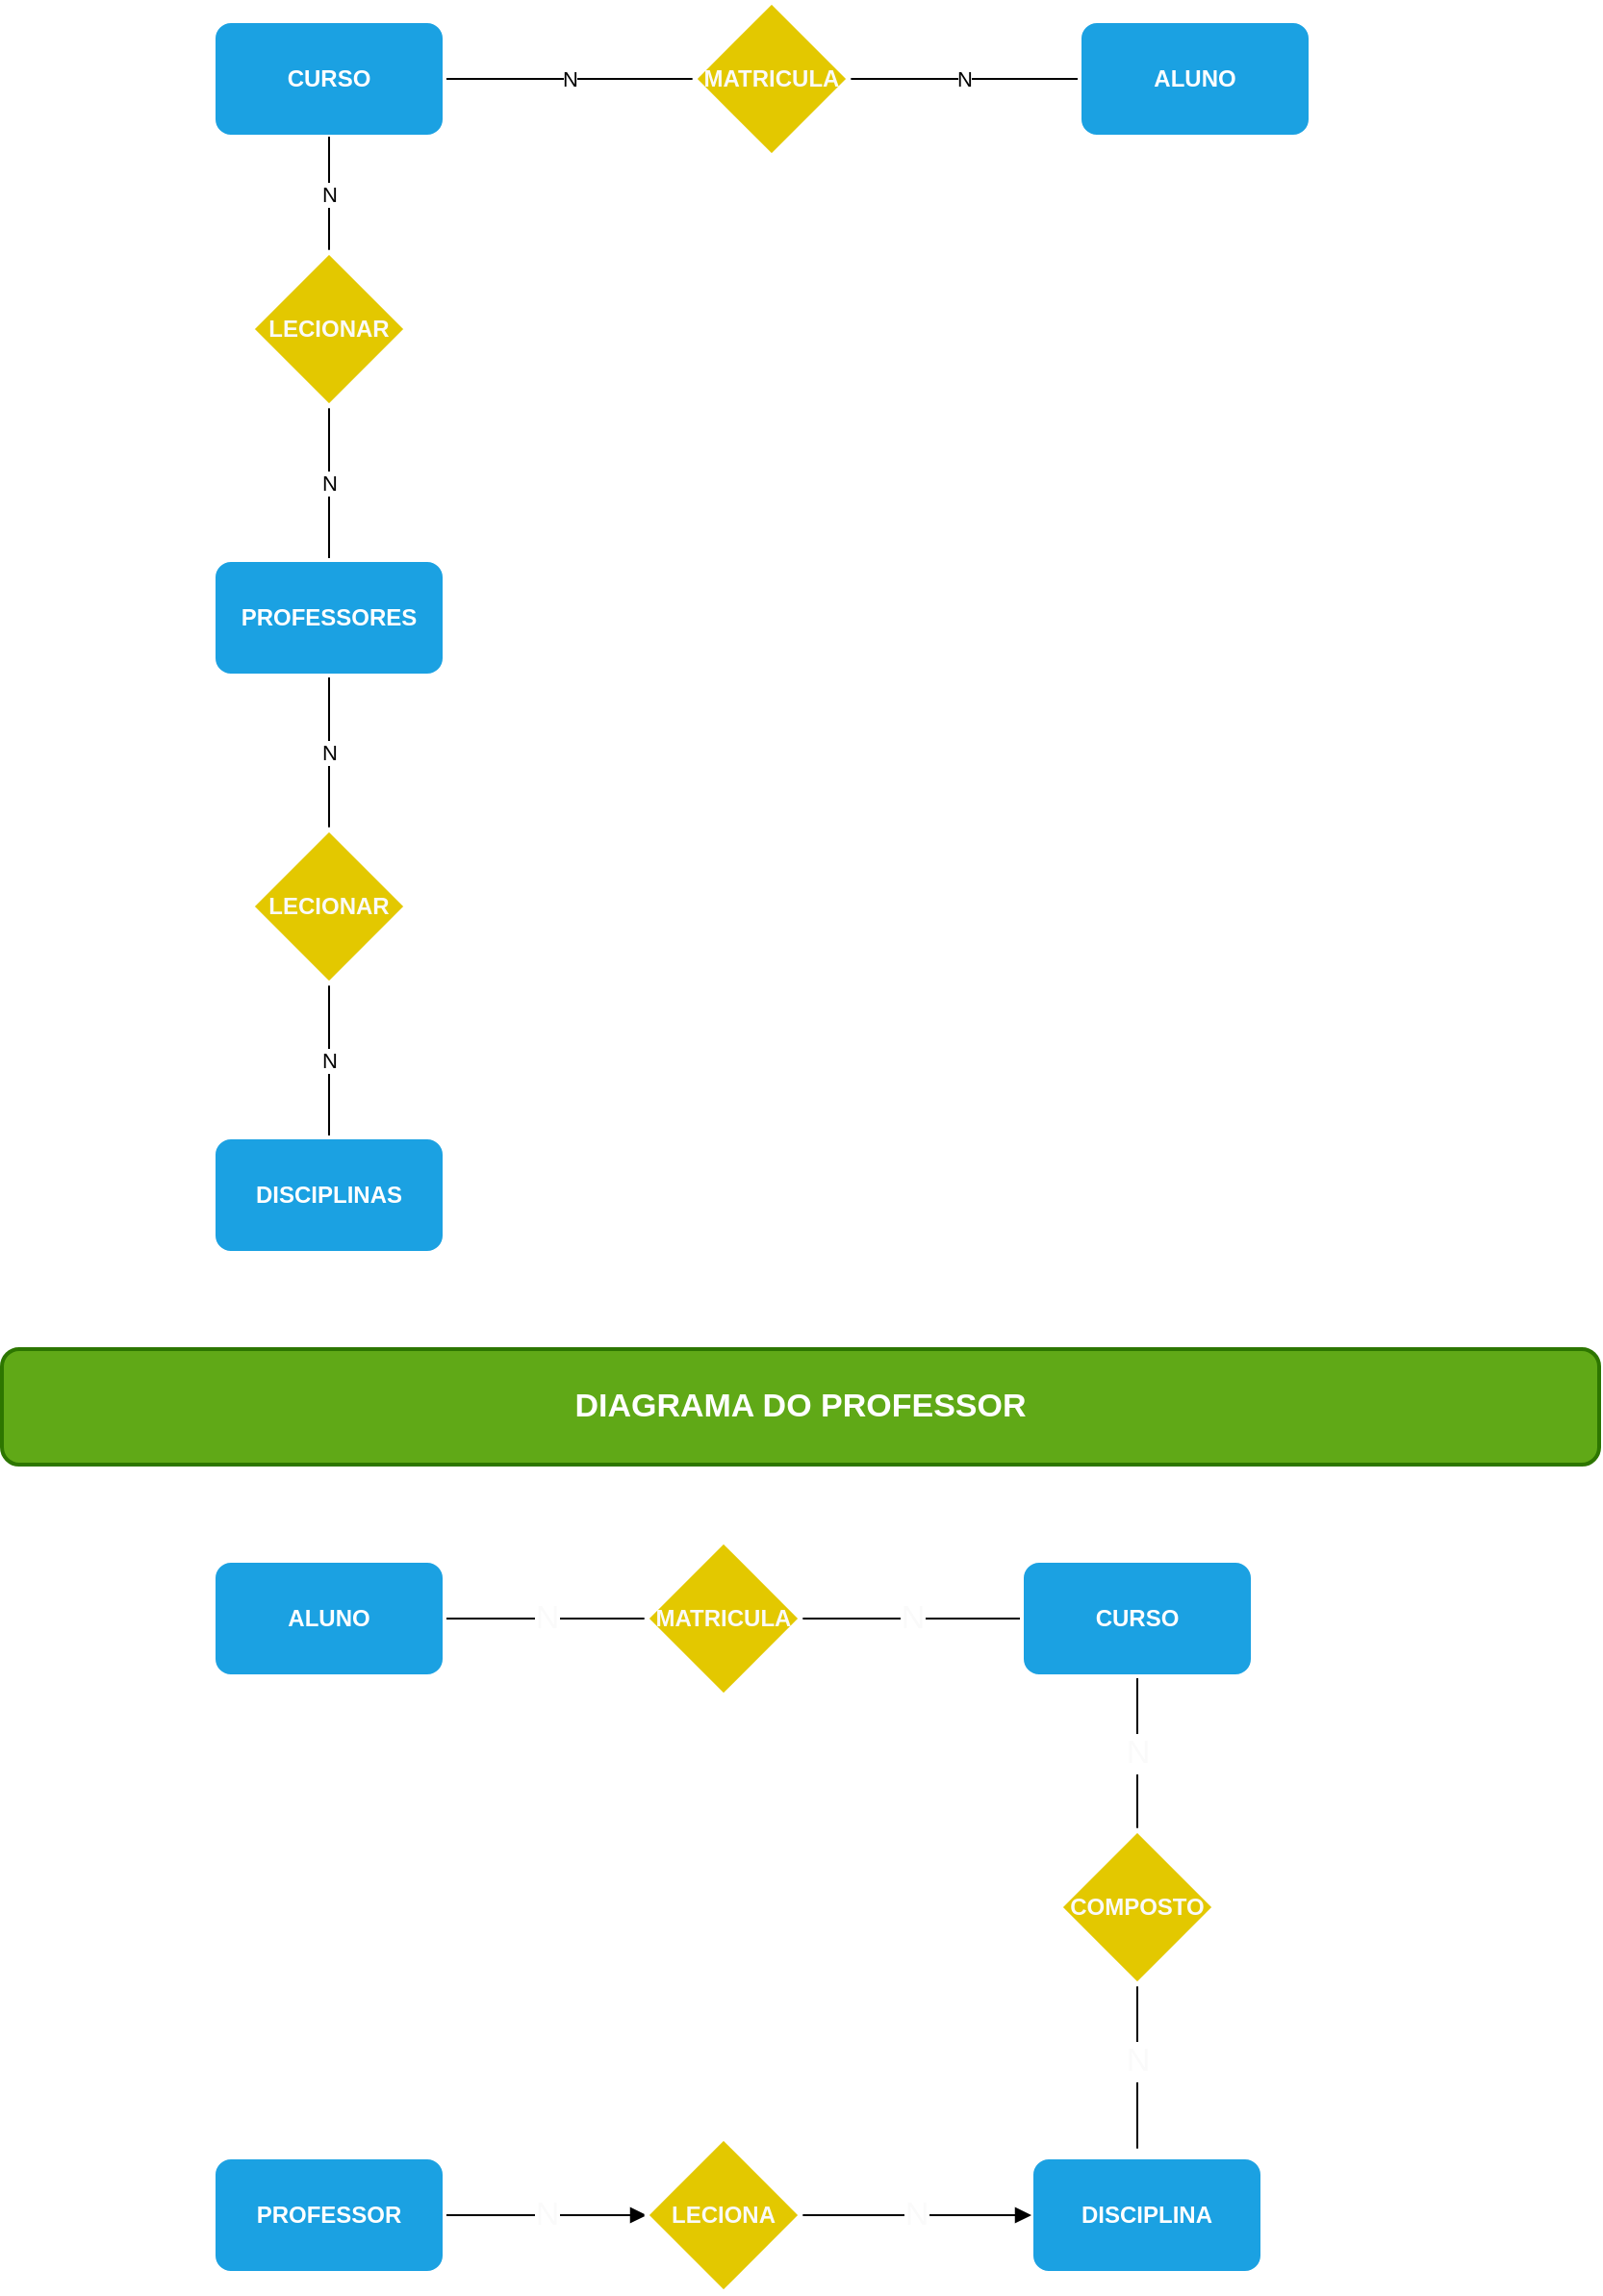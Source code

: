 <mxfile>
    <diagram id="Im50z9Jjx5_mcuX_7Bio" name="Page-1">
        <mxGraphModel dx="1208" dy="787" grid="1" gridSize="10" guides="1" tooltips="1" connect="1" arrows="1" fold="1" page="1" pageScale="1" pageWidth="850" pageHeight="1100" math="0" shadow="0">
            <root>
                <mxCell id="0"/>
                <mxCell id="1" parent="0"/>
                <mxCell id="3" value="N" style="edgeStyle=none;html=1;endArrow=none;endFill=0;" edge="1" parent="1" source="2">
                    <mxGeometry relative="1" as="geometry">
                        <mxPoint x="370" y="110" as="targetPoint"/>
                    </mxGeometry>
                </mxCell>
                <mxCell id="2" value="CURSO" style="rounded=1;whiteSpace=wrap;html=1;fillColor=#1ba1e2;fontColor=#ffffff;strokeColor=#FFFFFF;fontStyle=1;strokeWidth=2;" vertex="1" parent="1">
                    <mxGeometry x="120" y="80" width="120" height="60" as="geometry"/>
                </mxCell>
                <mxCell id="5" value="N" style="edgeStyle=none;html=1;endArrow=none;endFill=0;" edge="1" parent="1" source="4">
                    <mxGeometry relative="1" as="geometry">
                        <mxPoint x="570" y="110" as="targetPoint"/>
                    </mxGeometry>
                </mxCell>
                <mxCell id="4" value="MATRICULA" style="rhombus;whiteSpace=wrap;html=1;fillColor=#e3c800;fontColor=#FAFAFA;strokeColor=#FFFFFF;fontStyle=1;strokeWidth=2;" vertex="1" parent="1">
                    <mxGeometry x="370" y="70" width="80" height="80" as="geometry"/>
                </mxCell>
                <mxCell id="7" value="ALUNO" style="rounded=1;whiteSpace=wrap;html=1;fillColor=#1ba1e2;fontColor=#ffffff;strokeColor=#FFFFFF;fontStyle=1;strokeWidth=2;" vertex="1" parent="1">
                    <mxGeometry x="570" y="80" width="120" height="60" as="geometry"/>
                </mxCell>
                <mxCell id="13" value="N" style="edgeStyle=none;html=1;entryX=0.5;entryY=1;entryDx=0;entryDy=0;endArrow=none;endFill=0;" edge="1" parent="1" source="10" target="2">
                    <mxGeometry relative="1" as="geometry"/>
                </mxCell>
                <mxCell id="14" value="N" style="edgeStyle=none;html=1;entryX=0.5;entryY=0;entryDx=0;entryDy=0;endArrow=none;endFill=0;" edge="1" parent="1" source="10" target="11">
                    <mxGeometry relative="1" as="geometry"/>
                </mxCell>
                <mxCell id="10" value="LECIONAR" style="rhombus;whiteSpace=wrap;html=1;fillColor=#e3c800;fontColor=#FAFAFA;strokeColor=#FFFFFF;fontStyle=1;strokeWidth=2;" vertex="1" parent="1">
                    <mxGeometry x="140" y="200" width="80" height="80" as="geometry"/>
                </mxCell>
                <mxCell id="15" value="N" style="edgeStyle=none;html=1;entryX=0.5;entryY=0;entryDx=0;entryDy=0;endArrow=none;endFill=0;" edge="1" parent="1" source="11" target="12">
                    <mxGeometry relative="1" as="geometry"/>
                </mxCell>
                <mxCell id="11" value="PROFESSORES" style="rounded=1;whiteSpace=wrap;html=1;fillColor=#1ba1e2;fontColor=#ffffff;strokeColor=#FFFFFF;fontStyle=1;strokeWidth=2;" vertex="1" parent="1">
                    <mxGeometry x="120" y="360" width="120" height="60" as="geometry"/>
                </mxCell>
                <mxCell id="17" value="N" style="edgeStyle=none;html=1;entryX=0.5;entryY=0;entryDx=0;entryDy=0;endArrow=none;endFill=0;" edge="1" parent="1" source="12" target="16">
                    <mxGeometry relative="1" as="geometry"/>
                </mxCell>
                <mxCell id="12" value="LECIONAR" style="rhombus;whiteSpace=wrap;html=1;fillColor=#e3c800;fontColor=#FAFAFA;strokeColor=#FFFFFF;fontStyle=1;strokeWidth=2;" vertex="1" parent="1">
                    <mxGeometry x="140" y="500" width="80" height="80" as="geometry"/>
                </mxCell>
                <mxCell id="16" value="DISCIPLINAS" style="rounded=1;whiteSpace=wrap;html=1;fillColor=#1ba1e2;fontColor=#ffffff;strokeColor=#FFFFFF;fontStyle=1;strokeWidth=2;" vertex="1" parent="1">
                    <mxGeometry x="120" y="660" width="120" height="60" as="geometry"/>
                </mxCell>
                <mxCell id="18" value="&lt;font style=&quot;font-size: 17px;&quot;&gt;DIAGRAMA DO PROFESSOR&lt;/font&gt;" style="rounded=1;whiteSpace=wrap;html=1;fillColor=#60a917;fontColor=#ffffff;strokeColor=#2D7600;fontStyle=1;strokeWidth=2;" vertex="1" parent="1">
                    <mxGeometry x="10" y="770" width="830" height="60" as="geometry"/>
                </mxCell>
                <mxCell id="22" value="N" style="edgeStyle=none;html=1;entryX=0;entryY=0.5;entryDx=0;entryDy=0;fontSize=17;fontColor=#FAFAFA;endArrow=none;endFill=0;" edge="1" parent="1" source="19" target="20">
                    <mxGeometry relative="1" as="geometry"/>
                </mxCell>
                <mxCell id="19" value="ALUNO" style="rounded=1;whiteSpace=wrap;html=1;fillColor=#1ba1e2;fontColor=#ffffff;strokeColor=#FFFFFF;fontStyle=1;strokeWidth=2;" vertex="1" parent="1">
                    <mxGeometry x="120" y="880" width="120" height="60" as="geometry"/>
                </mxCell>
                <mxCell id="23" value="N" style="edgeStyle=none;html=1;entryX=0;entryY=0.5;entryDx=0;entryDy=0;fontSize=17;fontColor=#FAFAFA;endArrow=none;endFill=0;" edge="1" parent="1" source="20" target="21">
                    <mxGeometry relative="1" as="geometry"/>
                </mxCell>
                <mxCell id="20" value="MATRICULA" style="rhombus;whiteSpace=wrap;html=1;fillColor=#e3c800;fontColor=#FAFAFA;strokeColor=#FFFFFF;fontStyle=1;strokeWidth=2;" vertex="1" parent="1">
                    <mxGeometry x="345" y="870" width="80" height="80" as="geometry"/>
                </mxCell>
                <mxCell id="26" value="N" style="edgeStyle=none;html=1;entryX=0.5;entryY=0;entryDx=0;entryDy=0;fontSize=17;fontColor=#FAFAFA;endArrow=none;endFill=0;" edge="1" parent="1" source="21" target="25">
                    <mxGeometry relative="1" as="geometry"/>
                </mxCell>
                <mxCell id="21" value="CURSO" style="rounded=1;whiteSpace=wrap;html=1;fillColor=#1ba1e2;fontColor=#ffffff;strokeColor=#FFFFFF;fontStyle=1;strokeWidth=2;" vertex="1" parent="1">
                    <mxGeometry x="540" y="880" width="120" height="60" as="geometry"/>
                </mxCell>
                <mxCell id="30" value="N" style="edgeStyle=none;html=1;fontSize=17;fontColor=#FAFAFA;endArrow=block;endFill=1;" edge="1" parent="1" source="24" target="29">
                    <mxGeometry relative="1" as="geometry"/>
                </mxCell>
                <mxCell id="24" value="PROFESSOR" style="rounded=1;whiteSpace=wrap;html=1;fillColor=#1ba1e2;fontColor=#ffffff;strokeColor=#FFFFFF;fontStyle=1;strokeWidth=2;" vertex="1" parent="1">
                    <mxGeometry x="120" y="1190" width="120" height="60" as="geometry"/>
                </mxCell>
                <mxCell id="27" value="N" style="edgeStyle=none;html=1;fontSize=17;fontColor=#FAFAFA;endArrow=none;endFill=0;" edge="1" parent="1" source="25">
                    <mxGeometry x="0.867" relative="1" as="geometry">
                        <mxPoint x="600" y="1130" as="targetPoint"/>
                        <Array as="points">
                            <mxPoint x="600" y="1190"/>
                        </Array>
                        <mxPoint as="offset"/>
                    </mxGeometry>
                </mxCell>
                <mxCell id="25" value="COMPOSTO" style="rhombus;whiteSpace=wrap;html=1;fillColor=#e3c800;fontColor=#FAFAFA;strokeColor=#FFFFFF;fontStyle=1;strokeWidth=2;" vertex="1" parent="1">
                    <mxGeometry x="560" y="1020" width="80" height="80" as="geometry"/>
                </mxCell>
                <mxCell id="28" value="DISCIPLINA" style="rounded=1;whiteSpace=wrap;html=1;fillColor=#1ba1e2;fontColor=#ffffff;strokeColor=#FFFFFF;fontStyle=1;strokeWidth=2;" vertex="1" parent="1">
                    <mxGeometry x="545" y="1190" width="120" height="60" as="geometry"/>
                </mxCell>
                <mxCell id="31" value="N" style="edgeStyle=none;html=1;entryX=0;entryY=0.5;entryDx=0;entryDy=0;fontSize=17;fontColor=#FAFAFA;endArrow=block;endFill=1;" edge="1" parent="1" source="29" target="28">
                    <mxGeometry relative="1" as="geometry"/>
                </mxCell>
                <mxCell id="29" value="LECIONA" style="rhombus;whiteSpace=wrap;html=1;fillColor=#e3c800;fontColor=#FAFAFA;strokeColor=#FFFFFF;fontStyle=1;strokeWidth=2;" vertex="1" parent="1">
                    <mxGeometry x="345" y="1180" width="80" height="80" as="geometry"/>
                </mxCell>
            </root>
        </mxGraphModel>
    </diagram>
</mxfile>